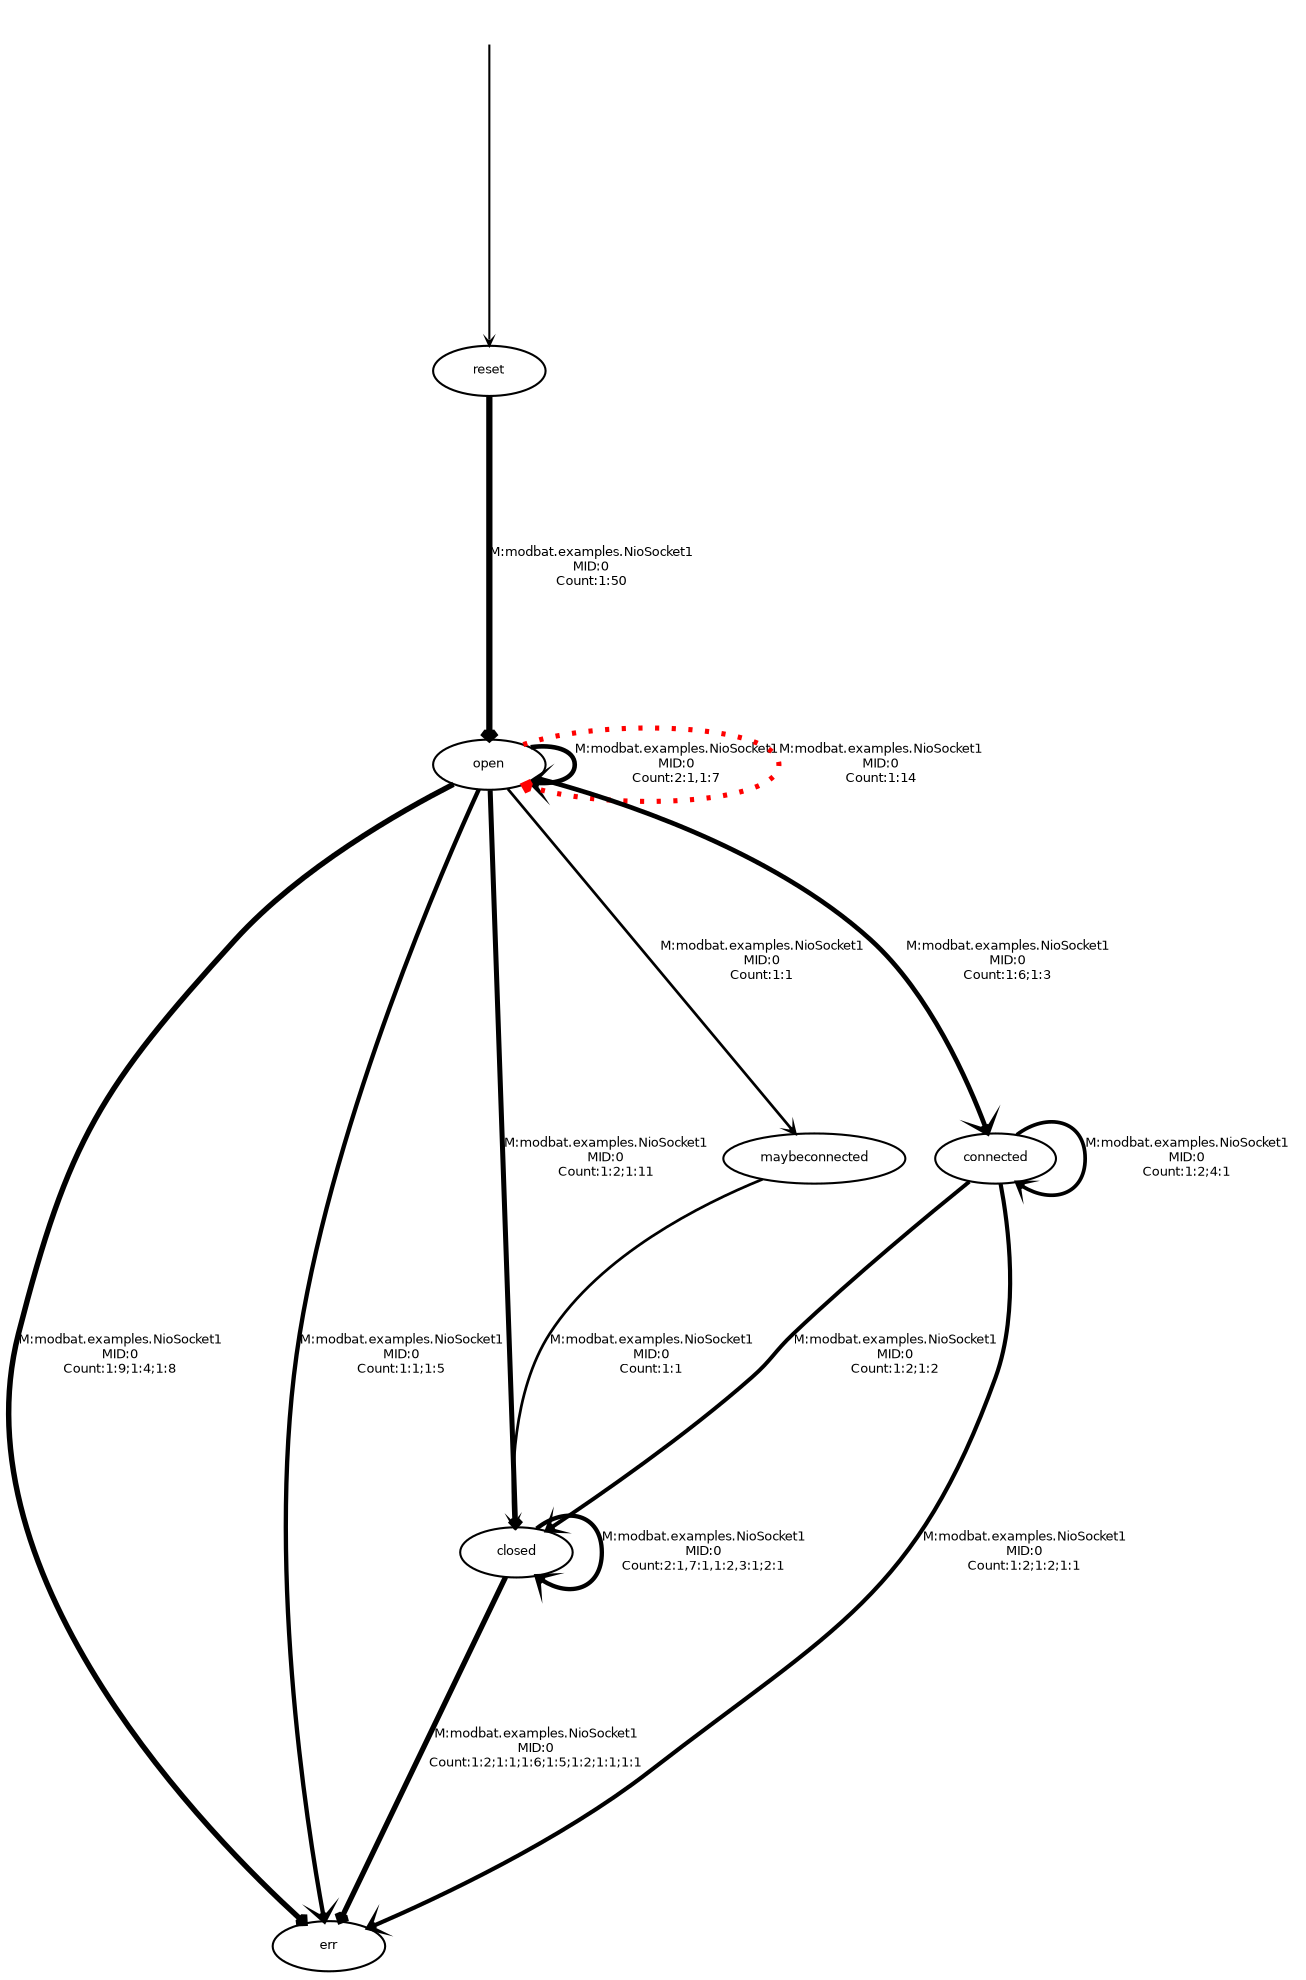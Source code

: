 digraph model {
  orientation = portrait;
  graph [ rankdir = "TB", ranksep="2", nodesep="0.2" ];
  node [ fontname = "Helvetica", fontsize="6.0", style=rounded, shape="ellipse", margin="0.07", height="0.1" ];
  edge [ fontname = "Helvetica", arrowsize=".3", arrowhead="vee", fontsize="6.0", margin="0.05" ];
None [shape=none, style=invis, width=0.1, height=0.1];
None->reset;
{rank = source; None}
reset->open[penwidth="3.0",label = "M:modbat.examples.NioSocket1\nMID:0\nCount:1:50"];
open->err[penwidth="2.623249290397901",label = "M:modbat.examples.NioSocket1\nMID:0\nCount:1:9;1:4;1:8"];
open->open[penwidth="2.204119982655925",label = "M:modbat.examples.NioSocket1\nMID:0\nCount:2:1,1:7"];
open->closed[penwidth="2.414973347970818",label = "M:modbat.examples.NioSocket1\nMID:0\nCount:1:2;1:11"];
closed->err[penwidth="2.5563025007672873",label = "M:modbat.examples.NioSocket1\nMID:0\nCount:1:2;1:1;1:6;1:5;1:2;1:1;1:1"];
open->maybeconnected[penwidth="1.3010299956639813",label = "M:modbat.examples.NioSocket1\nMID:0\nCount:1:1"];
maybeconnected->closed[penwidth="1.3010299956639813",label = "M:modbat.examples.NioSocket1\nMID:0\nCount:1:1"];
open->err[penwidth="2.079181246047625",label = "M:modbat.examples.NioSocket1\nMID:0\nCount:1:1;1:5"];
closed->closed[penwidth="2.079181246047625",label = "M:modbat.examples.NioSocket1\nMID:0\nCount:2:1,7:1,1:2,3:1;2:1"];
open->open[style=dotted, color=red,penwidth="2.4471580313422194",label = "M:modbat.examples.NioSocket1\nMID:0\nCount:1:14"];
open->connected[penwidth="2.255272505103306",label = "M:modbat.examples.NioSocket1\nMID:0\nCount:1:6;1:3"];
connected->connected[penwidth="1.7781512503836436",label = "M:modbat.examples.NioSocket1\nMID:0\nCount:1:2;4:1"];
connected->err[penwidth="2.0",label = "M:modbat.examples.NioSocket1\nMID:0\nCount:1:2;1:2;1:1"];
connected->closed[penwidth="1.9030899869919435",label = "M:modbat.examples.NioSocket1\nMID:0\nCount:1:2;1:2"];
}
